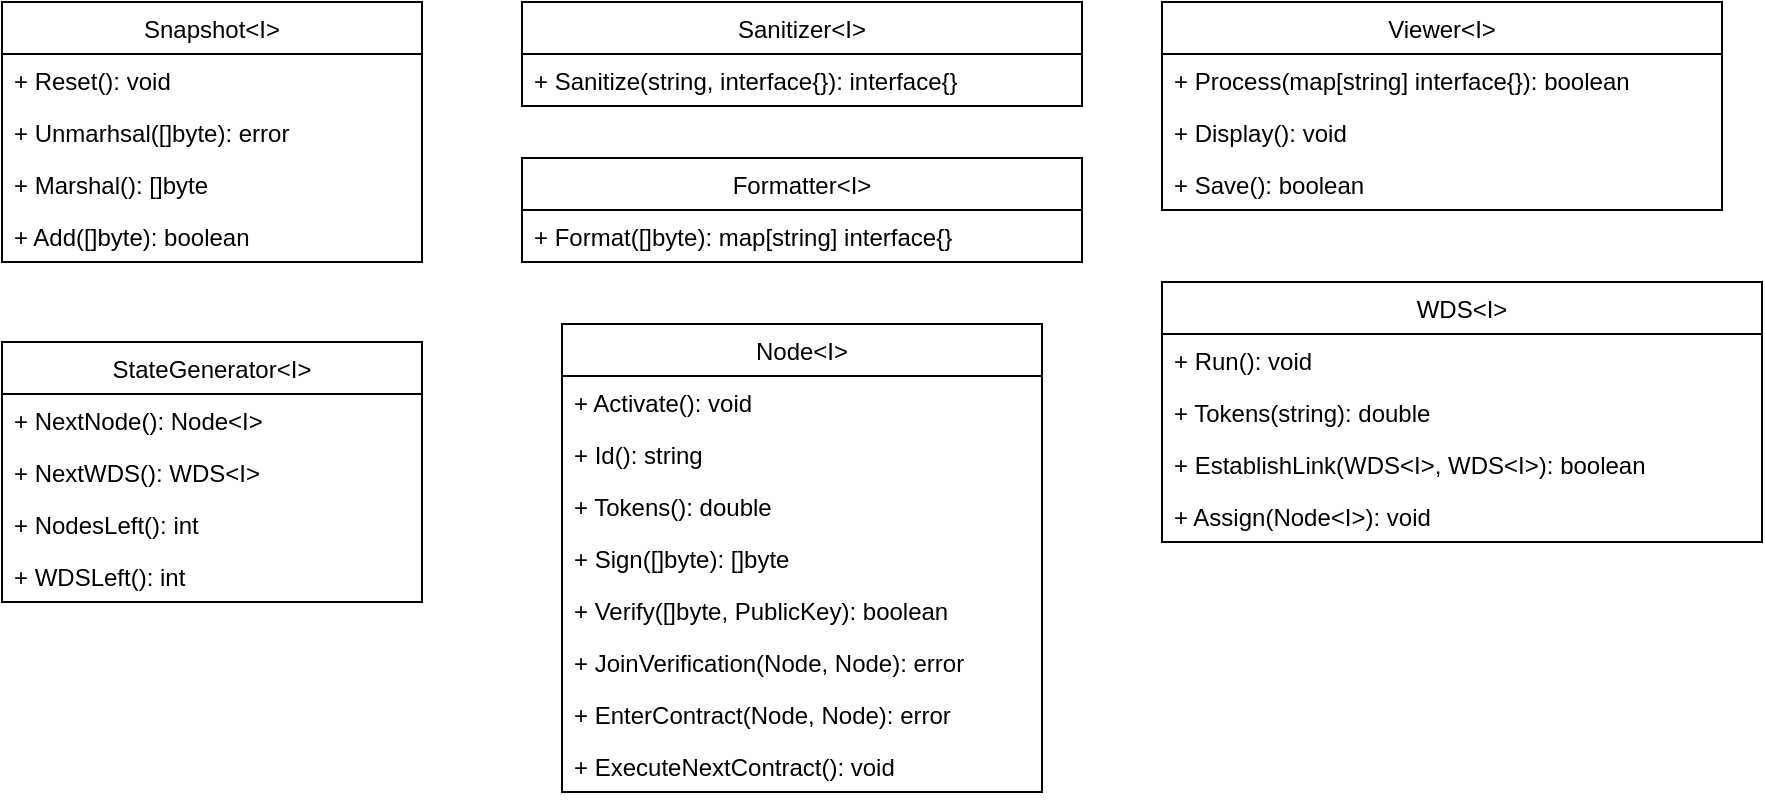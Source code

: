 <mxfile version="12.8.8" type="github">
  <diagram name="Page-1" id="9f46799a-70d6-7492-0946-bef42562c5a5">
    <mxGraphModel dx="1422" dy="771" grid="1" gridSize="10" guides="1" tooltips="1" connect="1" arrows="1" fold="1" page="1" pageScale="1" pageWidth="1100" pageHeight="850" background="#ffffff" math="0" shadow="0">
      <root>
        <mxCell id="0" />
        <mxCell id="1" parent="0" />
        <mxCell id="2IR7Bkg2tbde0Om3c2JG-1" value="Snapshot&lt;I&gt;" style="swimlane;fontStyle=0;childLayout=stackLayout;horizontal=1;startSize=26;fillColor=none;horizontalStack=0;resizeParent=1;resizeParentMax=0;resizeLast=0;collapsible=1;marginBottom=0;" vertex="1" parent="1">
          <mxGeometry x="80" y="30" width="210" height="130" as="geometry" />
        </mxCell>
        <mxCell id="2IR7Bkg2tbde0Om3c2JG-2" value="+ Reset(): void" style="text;strokeColor=none;fillColor=none;align=left;verticalAlign=top;spacingLeft=4;spacingRight=4;overflow=hidden;rotatable=0;points=[[0,0.5],[1,0.5]];portConstraint=eastwest;" vertex="1" parent="2IR7Bkg2tbde0Om3c2JG-1">
          <mxGeometry y="26" width="210" height="26" as="geometry" />
        </mxCell>
        <mxCell id="2IR7Bkg2tbde0Om3c2JG-3" value="+ Unmarhsal([]byte): error" style="text;strokeColor=none;fillColor=none;align=left;verticalAlign=top;spacingLeft=4;spacingRight=4;overflow=hidden;rotatable=0;points=[[0,0.5],[1,0.5]];portConstraint=eastwest;" vertex="1" parent="2IR7Bkg2tbde0Om3c2JG-1">
          <mxGeometry y="52" width="210" height="26" as="geometry" />
        </mxCell>
        <mxCell id="2IR7Bkg2tbde0Om3c2JG-4" value="+ Marshal(): []byte&#xa;" style="text;strokeColor=none;fillColor=none;align=left;verticalAlign=top;spacingLeft=4;spacingRight=4;overflow=hidden;rotatable=0;points=[[0,0.5],[1,0.5]];portConstraint=eastwest;" vertex="1" parent="2IR7Bkg2tbde0Om3c2JG-1">
          <mxGeometry y="78" width="210" height="26" as="geometry" />
        </mxCell>
        <mxCell id="2IR7Bkg2tbde0Om3c2JG-10" value="+ Add([]byte): boolean" style="text;strokeColor=none;fillColor=none;align=left;verticalAlign=top;spacingLeft=4;spacingRight=4;overflow=hidden;rotatable=0;points=[[0,0.5],[1,0.5]];portConstraint=eastwest;" vertex="1" parent="2IR7Bkg2tbde0Om3c2JG-1">
          <mxGeometry y="104" width="210" height="26" as="geometry" />
        </mxCell>
        <mxCell id="2IR7Bkg2tbde0Om3c2JG-11" value="Sanitizer&lt;I&gt;" style="swimlane;fontStyle=0;childLayout=stackLayout;horizontal=1;startSize=26;fillColor=none;horizontalStack=0;resizeParent=1;resizeParentMax=0;resizeLast=0;collapsible=1;marginBottom=0;" vertex="1" parent="1">
          <mxGeometry x="340" y="30" width="280" height="52" as="geometry" />
        </mxCell>
        <mxCell id="2IR7Bkg2tbde0Om3c2JG-12" value="+ Sanitize(string, interface{}): interface{}" style="text;strokeColor=none;fillColor=none;align=left;verticalAlign=top;spacingLeft=4;spacingRight=4;overflow=hidden;rotatable=0;points=[[0,0.5],[1,0.5]];portConstraint=eastwest;" vertex="1" parent="2IR7Bkg2tbde0Om3c2JG-11">
          <mxGeometry y="26" width="280" height="26" as="geometry" />
        </mxCell>
        <mxCell id="2IR7Bkg2tbde0Om3c2JG-16" value="StateGenerator&lt;I&gt;" style="swimlane;fontStyle=0;childLayout=stackLayout;horizontal=1;startSize=26;fillColor=none;horizontalStack=0;resizeParent=1;resizeParentMax=0;resizeLast=0;collapsible=1;marginBottom=0;" vertex="1" parent="1">
          <mxGeometry x="80" y="200" width="210" height="130" as="geometry" />
        </mxCell>
        <mxCell id="2IR7Bkg2tbde0Om3c2JG-17" value="+ NextNode(): Node&lt;I&gt;" style="text;strokeColor=none;fillColor=none;align=left;verticalAlign=top;spacingLeft=4;spacingRight=4;overflow=hidden;rotatable=0;points=[[0,0.5],[1,0.5]];portConstraint=eastwest;" vertex="1" parent="2IR7Bkg2tbde0Om3c2JG-16">
          <mxGeometry y="26" width="210" height="26" as="geometry" />
        </mxCell>
        <mxCell id="2IR7Bkg2tbde0Om3c2JG-18" value="+ NextWDS(): WDS&lt;I&gt;" style="text;strokeColor=none;fillColor=none;align=left;verticalAlign=top;spacingLeft=4;spacingRight=4;overflow=hidden;rotatable=0;points=[[0,0.5],[1,0.5]];portConstraint=eastwest;" vertex="1" parent="2IR7Bkg2tbde0Om3c2JG-16">
          <mxGeometry y="52" width="210" height="26" as="geometry" />
        </mxCell>
        <mxCell id="2IR7Bkg2tbde0Om3c2JG-19" value="+ NodesLeft(): int" style="text;strokeColor=none;fillColor=none;align=left;verticalAlign=top;spacingLeft=4;spacingRight=4;overflow=hidden;rotatable=0;points=[[0,0.5],[1,0.5]];portConstraint=eastwest;" vertex="1" parent="2IR7Bkg2tbde0Om3c2JG-16">
          <mxGeometry y="78" width="210" height="26" as="geometry" />
        </mxCell>
        <mxCell id="2IR7Bkg2tbde0Om3c2JG-20" value="+ WDSLeft(): int" style="text;strokeColor=none;fillColor=none;align=left;verticalAlign=top;spacingLeft=4;spacingRight=4;overflow=hidden;rotatable=0;points=[[0,0.5],[1,0.5]];portConstraint=eastwest;" vertex="1" parent="2IR7Bkg2tbde0Om3c2JG-16">
          <mxGeometry y="104" width="210" height="26" as="geometry" />
        </mxCell>
        <mxCell id="2IR7Bkg2tbde0Om3c2JG-21" value="Formatter&lt;I&gt;" style="swimlane;fontStyle=0;childLayout=stackLayout;horizontal=1;startSize=26;fillColor=none;horizontalStack=0;resizeParent=1;resizeParentMax=0;resizeLast=0;collapsible=1;marginBottom=0;" vertex="1" parent="1">
          <mxGeometry x="340" y="108" width="280" height="52" as="geometry" />
        </mxCell>
        <mxCell id="2IR7Bkg2tbde0Om3c2JG-22" value="+ Format([]byte): map[string] interface{}" style="text;strokeColor=none;fillColor=none;align=left;verticalAlign=top;spacingLeft=4;spacingRight=4;overflow=hidden;rotatable=0;points=[[0,0.5],[1,0.5]];portConstraint=eastwest;" vertex="1" parent="2IR7Bkg2tbde0Om3c2JG-21">
          <mxGeometry y="26" width="280" height="26" as="geometry" />
        </mxCell>
        <mxCell id="2IR7Bkg2tbde0Om3c2JG-23" value="Viewer&lt;I&gt;" style="swimlane;fontStyle=0;childLayout=stackLayout;horizontal=1;startSize=26;fillColor=none;horizontalStack=0;resizeParent=1;resizeParentMax=0;resizeLast=0;collapsible=1;marginBottom=0;" vertex="1" parent="1">
          <mxGeometry x="660" y="30" width="280" height="104" as="geometry" />
        </mxCell>
        <mxCell id="2IR7Bkg2tbde0Om3c2JG-24" value="+ Process(map[string] interface{}): boolean" style="text;strokeColor=none;fillColor=none;align=left;verticalAlign=top;spacingLeft=4;spacingRight=4;overflow=hidden;rotatable=0;points=[[0,0.5],[1,0.5]];portConstraint=eastwest;" vertex="1" parent="2IR7Bkg2tbde0Om3c2JG-23">
          <mxGeometry y="26" width="280" height="26" as="geometry" />
        </mxCell>
        <mxCell id="2IR7Bkg2tbde0Om3c2JG-25" value="+ Display(): void" style="text;strokeColor=none;fillColor=none;align=left;verticalAlign=top;spacingLeft=4;spacingRight=4;overflow=hidden;rotatable=0;points=[[0,0.5],[1,0.5]];portConstraint=eastwest;" vertex="1" parent="2IR7Bkg2tbde0Om3c2JG-23">
          <mxGeometry y="52" width="280" height="26" as="geometry" />
        </mxCell>
        <mxCell id="2IR7Bkg2tbde0Om3c2JG-26" value="+ Save(): boolean&#xa;" style="text;strokeColor=none;fillColor=none;align=left;verticalAlign=top;spacingLeft=4;spacingRight=4;overflow=hidden;rotatable=0;points=[[0,0.5],[1,0.5]];portConstraint=eastwest;" vertex="1" parent="2IR7Bkg2tbde0Om3c2JG-23">
          <mxGeometry y="78" width="280" height="26" as="geometry" />
        </mxCell>
        <mxCell id="2IR7Bkg2tbde0Om3c2JG-37" value="WDS&lt;I&gt;" style="swimlane;fontStyle=0;childLayout=stackLayout;horizontal=1;startSize=26;fillColor=none;horizontalStack=0;resizeParent=1;resizeParentMax=0;resizeLast=0;collapsible=1;marginBottom=0;" vertex="1" parent="1">
          <mxGeometry x="660" y="170" width="300" height="130" as="geometry" />
        </mxCell>
        <mxCell id="2IR7Bkg2tbde0Om3c2JG-38" value="+ Run(): void" style="text;strokeColor=none;fillColor=none;align=left;verticalAlign=top;spacingLeft=4;spacingRight=4;overflow=hidden;rotatable=0;points=[[0,0.5],[1,0.5]];portConstraint=eastwest;" vertex="1" parent="2IR7Bkg2tbde0Om3c2JG-37">
          <mxGeometry y="26" width="300" height="26" as="geometry" />
        </mxCell>
        <mxCell id="2IR7Bkg2tbde0Om3c2JG-39" value="+ Tokens(string): double" style="text;strokeColor=none;fillColor=none;align=left;verticalAlign=top;spacingLeft=4;spacingRight=4;overflow=hidden;rotatable=0;points=[[0,0.5],[1,0.5]];portConstraint=eastwest;" vertex="1" parent="2IR7Bkg2tbde0Om3c2JG-37">
          <mxGeometry y="52" width="300" height="26" as="geometry" />
        </mxCell>
        <mxCell id="2IR7Bkg2tbde0Om3c2JG-40" value="+ EstablishLink(WDS&lt;I&gt;, WDS&lt;I&gt;): boolean" style="text;strokeColor=none;fillColor=none;align=left;verticalAlign=top;spacingLeft=4;spacingRight=4;overflow=hidden;rotatable=0;points=[[0,0.5],[1,0.5]];portConstraint=eastwest;" vertex="1" parent="2IR7Bkg2tbde0Om3c2JG-37">
          <mxGeometry y="78" width="300" height="26" as="geometry" />
        </mxCell>
        <mxCell id="2IR7Bkg2tbde0Om3c2JG-41" value="+ Assign(Node&lt;I&gt;): void" style="text;strokeColor=none;fillColor=none;align=left;verticalAlign=top;spacingLeft=4;spacingRight=4;overflow=hidden;rotatable=0;points=[[0,0.5],[1,0.5]];portConstraint=eastwest;" vertex="1" parent="2IR7Bkg2tbde0Om3c2JG-37">
          <mxGeometry y="104" width="300" height="26" as="geometry" />
        </mxCell>
        <mxCell id="2IR7Bkg2tbde0Om3c2JG-28" value="Node&lt;I&gt;" style="swimlane;fontStyle=0;childLayout=stackLayout;horizontal=1;startSize=26;fillColor=none;horizontalStack=0;resizeParent=1;resizeParentMax=0;resizeLast=0;collapsible=1;marginBottom=0;" vertex="1" parent="1">
          <mxGeometry x="360" y="191" width="240" height="234" as="geometry" />
        </mxCell>
        <mxCell id="2IR7Bkg2tbde0Om3c2JG-29" value="+ Activate(): void" style="text;strokeColor=none;fillColor=none;align=left;verticalAlign=top;spacingLeft=4;spacingRight=4;overflow=hidden;rotatable=0;points=[[0,0.5],[1,0.5]];portConstraint=eastwest;" vertex="1" parent="2IR7Bkg2tbde0Om3c2JG-28">
          <mxGeometry y="26" width="240" height="26" as="geometry" />
        </mxCell>
        <mxCell id="2IR7Bkg2tbde0Om3c2JG-30" value="+ Id(): string" style="text;strokeColor=none;fillColor=none;align=left;verticalAlign=top;spacingLeft=4;spacingRight=4;overflow=hidden;rotatable=0;points=[[0,0.5],[1,0.5]];portConstraint=eastwest;" vertex="1" parent="2IR7Bkg2tbde0Om3c2JG-28">
          <mxGeometry y="52" width="240" height="26" as="geometry" />
        </mxCell>
        <mxCell id="2IR7Bkg2tbde0Om3c2JG-31" value="+ Tokens(): double" style="text;strokeColor=none;fillColor=none;align=left;verticalAlign=top;spacingLeft=4;spacingRight=4;overflow=hidden;rotatable=0;points=[[0,0.5],[1,0.5]];portConstraint=eastwest;" vertex="1" parent="2IR7Bkg2tbde0Om3c2JG-28">
          <mxGeometry y="78" width="240" height="26" as="geometry" />
        </mxCell>
        <mxCell id="2IR7Bkg2tbde0Om3c2JG-32" value="+ Sign([]byte): []byte" style="text;strokeColor=none;fillColor=none;align=left;verticalAlign=top;spacingLeft=4;spacingRight=4;overflow=hidden;rotatable=0;points=[[0,0.5],[1,0.5]];portConstraint=eastwest;" vertex="1" parent="2IR7Bkg2tbde0Om3c2JG-28">
          <mxGeometry y="104" width="240" height="26" as="geometry" />
        </mxCell>
        <mxCell id="2IR7Bkg2tbde0Om3c2JG-33" value="+ Verify([]byte, PublicKey): boolean" style="text;strokeColor=none;fillColor=none;align=left;verticalAlign=top;spacingLeft=4;spacingRight=4;overflow=hidden;rotatable=0;points=[[0,0.5],[1,0.5]];portConstraint=eastwest;" vertex="1" parent="2IR7Bkg2tbde0Om3c2JG-28">
          <mxGeometry y="130" width="240" height="26" as="geometry" />
        </mxCell>
        <mxCell id="2IR7Bkg2tbde0Om3c2JG-34" value="+ JoinVerification(Node, Node): error" style="text;strokeColor=none;fillColor=none;align=left;verticalAlign=top;spacingLeft=4;spacingRight=4;overflow=hidden;rotatable=0;points=[[0,0.5],[1,0.5]];portConstraint=eastwest;" vertex="1" parent="2IR7Bkg2tbde0Om3c2JG-28">
          <mxGeometry y="156" width="240" height="26" as="geometry" />
        </mxCell>
        <mxCell id="2IR7Bkg2tbde0Om3c2JG-35" value="+ EnterContract(Node, Node): error" style="text;strokeColor=none;fillColor=none;align=left;verticalAlign=top;spacingLeft=4;spacingRight=4;overflow=hidden;rotatable=0;points=[[0,0.5],[1,0.5]];portConstraint=eastwest;" vertex="1" parent="2IR7Bkg2tbde0Om3c2JG-28">
          <mxGeometry y="182" width="240" height="26" as="geometry" />
        </mxCell>
        <mxCell id="2IR7Bkg2tbde0Om3c2JG-36" value="+ ExecuteNextContract(): void" style="text;strokeColor=none;fillColor=none;align=left;verticalAlign=top;spacingLeft=4;spacingRight=4;overflow=hidden;rotatable=0;points=[[0,0.5],[1,0.5]];portConstraint=eastwest;" vertex="1" parent="2IR7Bkg2tbde0Om3c2JG-28">
          <mxGeometry y="208" width="240" height="26" as="geometry" />
        </mxCell>
      </root>
    </mxGraphModel>
  </diagram>
</mxfile>
